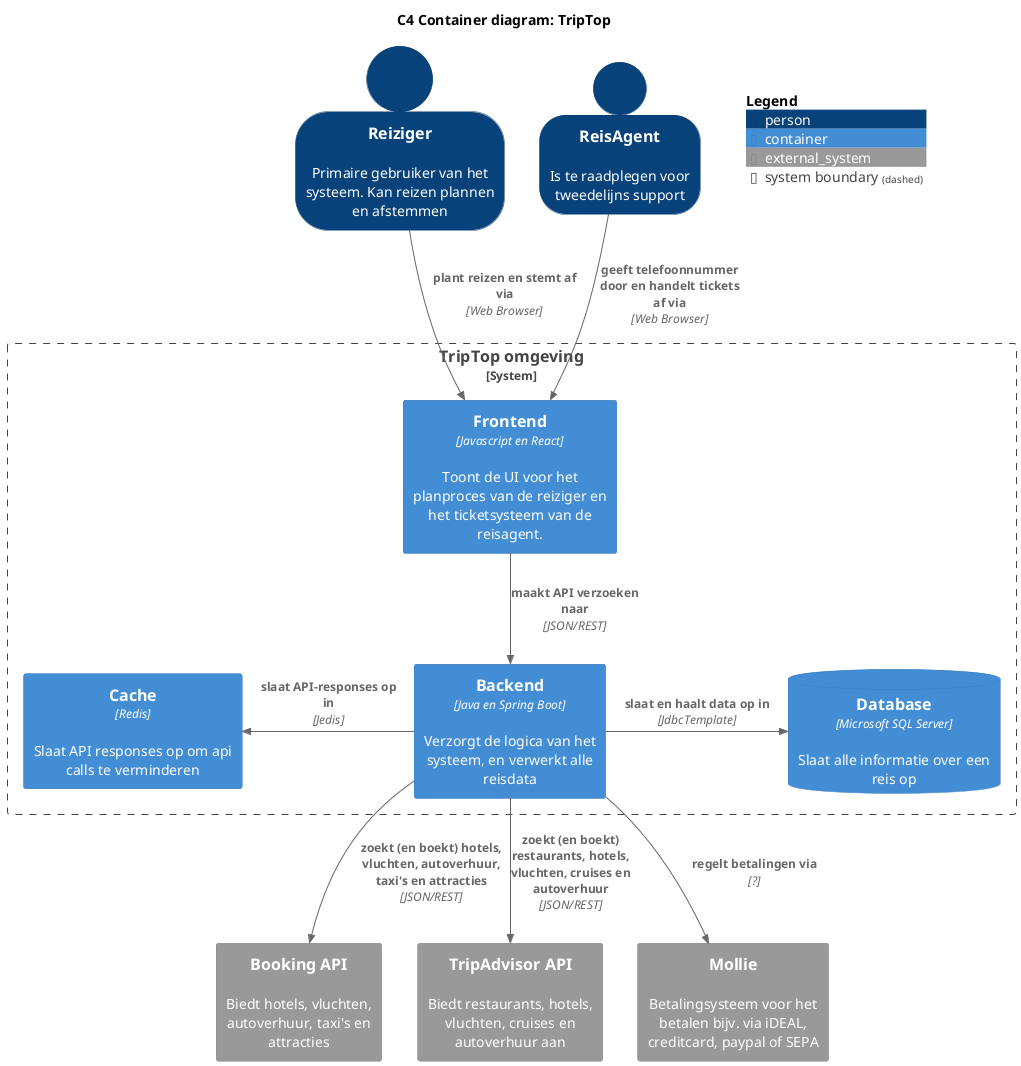 @startuml
title C4 Container diagram: TripTop
!include <C4/C4_Container.puml>

top to bottom direction

SHOW_PERSON_OUTLINE()

Person(reiziger, "Reiziger", "Primaire gebruiker van het systeem. Kan reizen plannen en afstemmen")
Person(reisagent, "ReisAgent", "Is te raadplegen voor tweedelijns support")

System_Boundary(system, "TripTop omgeving") {
    Container(frontend, "Frontend", "Javascript en React", "Toont de UI voor het planproces van de reiziger en het ticketsysteem van de reisagent.")
    Container(backend, "Backend", "Java en Spring Boot", "Verzorgt de logica van het systeem, en verwerkt alle reisdata")
    ContainerDb(db, "Database", "Microsoft SQL Server", "Slaat alle informatie over een reis op")
    Container(cache, "Cache", "Redis", "Slaat API responses op om api calls te verminderen")
}

System_Ext(booking, "Booking API", "Biedt hotels, vluchten, autoverhuur, taxi's en attracties")
System_Ext(tripadvisor, "TripAdvisor API", "Biedt restaurants, hotels, vluchten, cruises en autoverhuur aan")
System_Ext(mollie, "Mollie", "Betalingsysteem voor het betalen bijv. via iDEAL, creditcard, paypal of SEPA")

' USERS
Rel(reiziger, frontend, "plant reizen en stemt af via", "Web Browser")
Rel(reisagent, frontend, "geeft telefoonnummer door en handelt tickets af via", "Web Browser")

' SYSTEM
Rel(frontend, backend, "maakt API verzoeken naar", "JSON/REST")
Rel_R(backend, db, "slaat en haalt data op in", "JdbcTemplate")
Rel_L(backend, cache, "slaat API-responses op in", "Jedis")

' EXTERNAL SYSTEMS
' TODO: vind de API's zodat dit kan worden ingevuld met correcte informatie

Rel(backend, booking, "zoekt (en boekt) hotels, vluchten, autoverhuur, taxi's en attracties", "JSON/REST")
Rel(backend, tripadvisor, "zoekt (en boekt) restaurants, hotels, vluchten, cruises en autoverhuur", "JSON/REST")
Rel(backend, mollie, "regelt betalingen via", "?")

SHOW_FLOATING_LEGEND()

@enduml